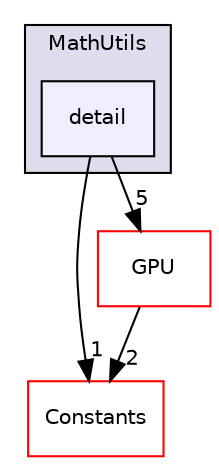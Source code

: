digraph "/home/travis/build/AliceO2Group/AliceO2/Common/MathUtils/include/MathUtils/detail" {
  bgcolor=transparent;
  compound=true
  node [ fontsize="10", fontname="Helvetica"];
  edge [ labelfontsize="10", labelfontname="Helvetica"];
  subgraph clusterdir_23c27c77d2172bac1b174c3c1a070dcb {
    graph [ bgcolor="#ddddee", pencolor="black", label="MathUtils" fontname="Helvetica", fontsize="10", URL="dir_23c27c77d2172bac1b174c3c1a070dcb.html"]
  dir_5a3d183d62e616cbba6c610c1047d5c5 [shape=box, label="detail", style="filled", fillcolor="#eeeeff", pencolor="black", URL="dir_5a3d183d62e616cbba6c610c1047d5c5.html"];
  }
  dir_6595de266f53d2529c2724716663252d [shape=box label="Constants" color="red" URL="dir_6595de266f53d2529c2724716663252d.html"];
  dir_f511f1e9c03c071966ae594f00bbc5e0 [shape=box label="GPU" color="red" URL="dir_f511f1e9c03c071966ae594f00bbc5e0.html"];
  dir_5a3d183d62e616cbba6c610c1047d5c5->dir_6595de266f53d2529c2724716663252d [headlabel="1", labeldistance=1.5 headhref="dir_000048_000037.html"];
  dir_5a3d183d62e616cbba6c610c1047d5c5->dir_f511f1e9c03c071966ae594f00bbc5e0 [headlabel="5", labeldistance=1.5 headhref="dir_000048_000740.html"];
  dir_f511f1e9c03c071966ae594f00bbc5e0->dir_6595de266f53d2529c2724716663252d [headlabel="2", labeldistance=1.5 headhref="dir_000740_000037.html"];
}
